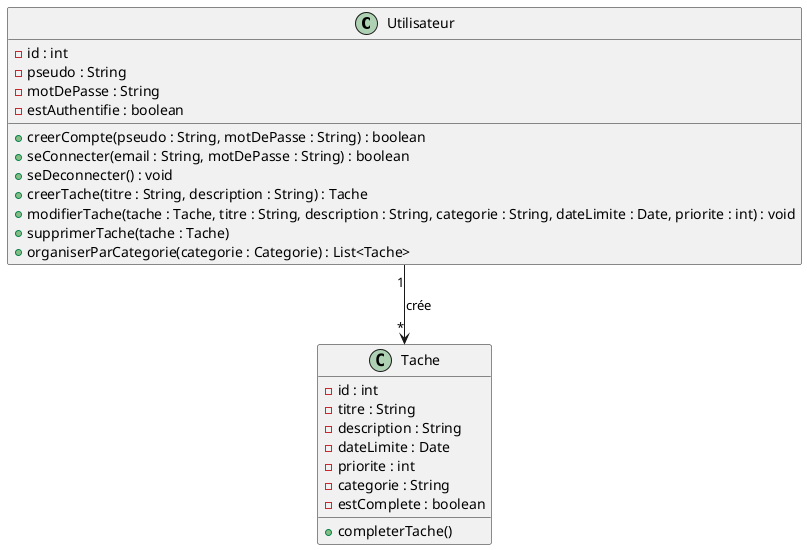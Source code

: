 @startuml
class Utilisateur {
    - id : int
    - pseudo : String
    - motDePasse : String
    - estAuthentifie : boolean
    + creerCompte(pseudo : String, motDePasse : String) : boolean
    + seConnecter(email : String, motDePasse : String) : boolean
    + seDeconnecter() : void
    + creerTache(titre : String, description : String) : Tache
    + modifierTache(tache : Tache, titre : String, description : String, categorie : String, dateLimite : Date, priorite : int) : void
    + supprimerTache(tache : Tache)
    + organiserParCategorie(categorie : Categorie) : List<Tache>
}

class Tache {
    - id : int
    - titre : String
    - description : String
    - dateLimite : Date
    - priorite : int
    - categorie : String
    - estComplete : boolean
    + completerTache()
}


Utilisateur "1" --> "*" Tache : crée

@enduml